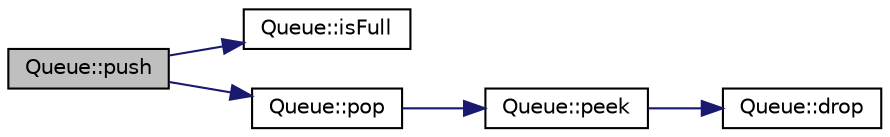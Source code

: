 digraph "Queue::push"
{
  edge [fontname="Helvetica",fontsize="10",labelfontname="Helvetica",labelfontsize="10"];
  node [fontname="Helvetica",fontsize="10",shape=record];
  rankdir="LR";
  Node69 [label="Queue::push",height=0.2,width=0.4,color="black", fillcolor="grey75", style="filled", fontcolor="black"];
  Node69 -> Node70 [color="midnightblue",fontsize="10",style="solid",fontname="Helvetica"];
  Node70 [label="Queue::isFull",height=0.2,width=0.4,color="black", fillcolor="white", style="filled",URL="$class_queue.html#ac89d81f40709b5552abfa44e5a923e29",tooltip="get fullness state of the queue "];
  Node69 -> Node71 [color="midnightblue",fontsize="10",style="solid",fontname="Helvetica"];
  Node71 [label="Queue::pop",height=0.2,width=0.4,color="black", fillcolor="white", style="filled",URL="$class_queue.html#a0ffe1950f8d1afcc4ec0e0fb3de802da",tooltip="Pop record from queue. "];
  Node71 -> Node72 [color="midnightblue",fontsize="10",style="solid",fontname="Helvetica"];
  Node72 [label="Queue::peek",height=0.2,width=0.4,color="black", fillcolor="white", style="filled",URL="$class_queue.html#a5a715cb528a84594bab04cb73afbfc4b",tooltip="Peek record from queue. "];
  Node72 -> Node73 [color="midnightblue",fontsize="10",style="solid",fontname="Helvetica"];
  Node73 [label="Queue::drop",height=0.2,width=0.4,color="black", fillcolor="white", style="filled",URL="$class_queue.html#a29b1ce254f3ba5f5f03c5c7c6ef6ccc7",tooltip="Drop current record from queue. "];
}
